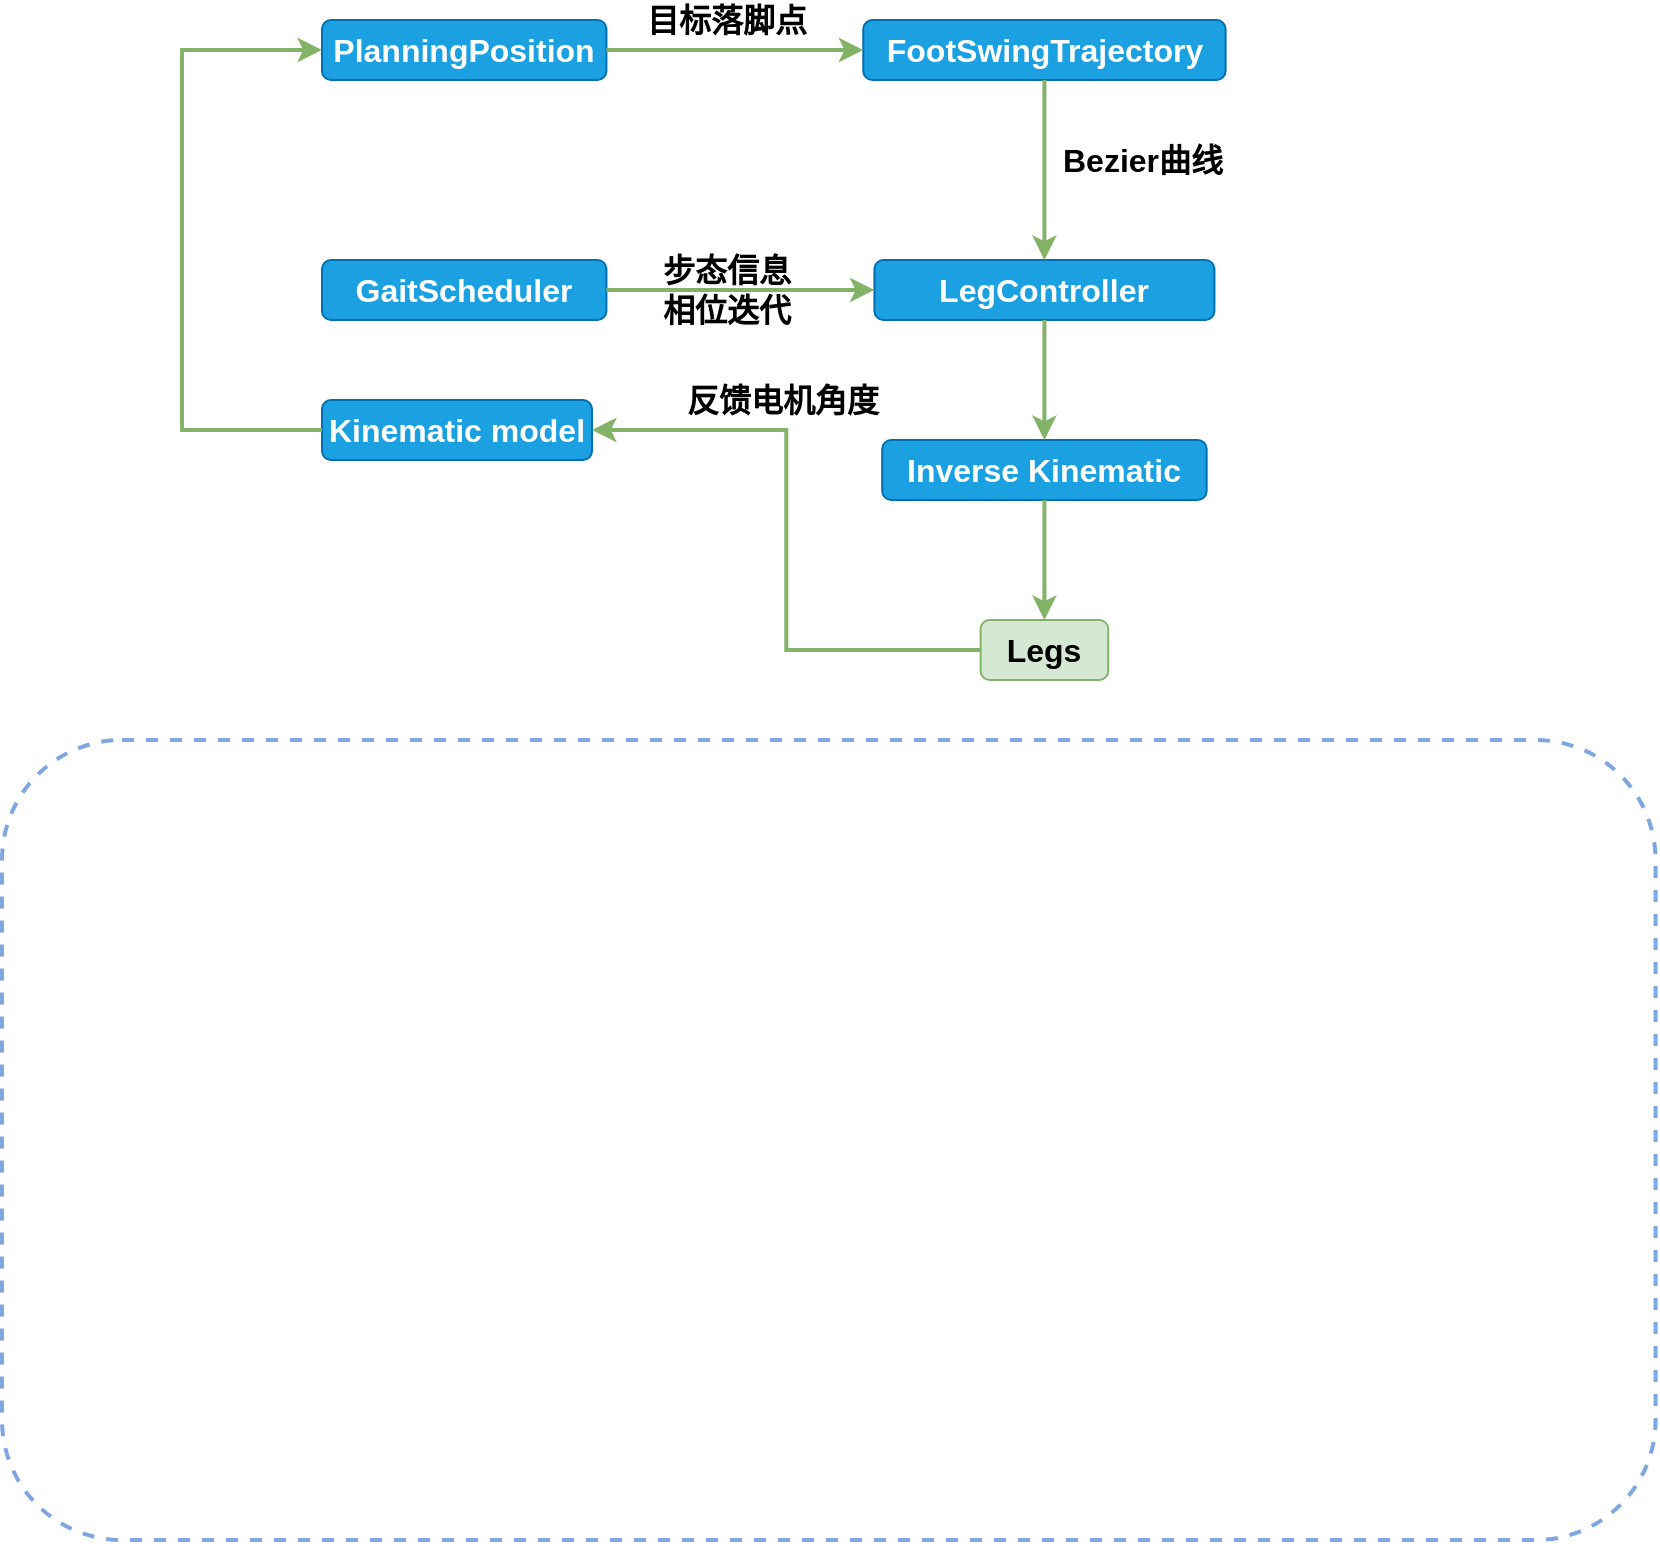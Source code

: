 <mxfile version="17.1.3" type="github">
  <diagram id="sYIm-FBpVVB_H_eK_7hu" name="Page-1">
    <mxGraphModel dx="1865" dy="585" grid="1" gridSize="10" guides="1" tooltips="1" connect="1" arrows="1" fold="1" page="1" pageScale="1" pageWidth="827" pageHeight="1169" math="0" shadow="0">
      <root>
        <mxCell id="0" />
        <mxCell id="1" parent="0" />
        <mxCell id="kyPY1-G5gIehnB2PB7NY-1" value="" style="rounded=1;whiteSpace=wrap;html=1;fontSize=16;fontColor=#FFFFFF;fillColor=none;gradientColor=#ffffff;dashed=1;strokeWidth=2;strokeColor=#7EA6E0;" vertex="1" parent="1">
          <mxGeometry x="-10" y="730" width="826.79" height="400" as="geometry" />
        </mxCell>
        <mxCell id="kyPY1-G5gIehnB2PB7NY-19" value="GaitScheduler" style="rounded=1;whiteSpace=wrap;html=1;fillColor=#1ba1e2;strokeColor=#006EAF;horizontal=1;fontSize=16;fontColor=#ffffff;fontStyle=1" vertex="1" parent="1">
          <mxGeometry x="150" y="490" width="142.21" height="30" as="geometry" />
        </mxCell>
        <mxCell id="kyPY1-G5gIehnB2PB7NY-23" value="LegController" style="rounded=1;whiteSpace=wrap;html=1;fillColor=#1ba1e2;strokeColor=#006EAF;horizontal=1;fontSize=16;fontColor=#ffffff;fontStyle=1" vertex="1" parent="1">
          <mxGeometry x="426.21" y="490" width="170" height="30" as="geometry" />
        </mxCell>
        <mxCell id="kyPY1-G5gIehnB2PB7NY-31" value="Inverse Kinematic" style="rounded=1;whiteSpace=wrap;html=1;fillColor=#1ba1e2;strokeColor=#006EAF;horizontal=1;fontSize=16;fontColor=#ffffff;fontStyle=1" vertex="1" parent="1">
          <mxGeometry x="430.11" y="580" width="162.21" height="30" as="geometry" />
        </mxCell>
        <mxCell id="kyPY1-G5gIehnB2PB7NY-44" value="" style="edgeStyle=orthogonalEdgeStyle;rounded=0;orthogonalLoop=1;jettySize=auto;html=1;strokeWidth=2;fillColor=#d5e8d4;strokeColor=#82b366;exitX=1;exitY=0.5;exitDx=0;exitDy=0;entryX=0;entryY=0.5;entryDx=0;entryDy=0;" edge="1" parent="1" source="kyPY1-G5gIehnB2PB7NY-19" target="kyPY1-G5gIehnB2PB7NY-23">
          <mxGeometry relative="1" as="geometry">
            <mxPoint x="254.6" y="732.81" as="sourcePoint" />
            <mxPoint x="300" y="732.81" as="targetPoint" />
          </mxGeometry>
        </mxCell>
        <mxCell id="kyPY1-G5gIehnB2PB7NY-45" value="Kinematic model" style="rounded=1;whiteSpace=wrap;html=1;fillColor=#1ba1e2;strokeColor=#006EAF;horizontal=1;fontSize=16;fontColor=#ffffff;fontStyle=1" vertex="1" parent="1">
          <mxGeometry x="150" y="560" width="135" height="30" as="geometry" />
        </mxCell>
        <mxCell id="kyPY1-G5gIehnB2PB7NY-46" value="&lt;b&gt;步态信息&lt;br&gt;相位迭代&lt;br&gt;&lt;/b&gt;" style="text;html=1;resizable=0;autosize=1;align=center;verticalAlign=middle;points=[];fillColor=none;strokeColor=none;rounded=0;fontSize=16;" vertex="1" parent="1">
          <mxGeometry x="312.21" y="485.0" width="80" height="40" as="geometry" />
        </mxCell>
        <mxCell id="kyPY1-G5gIehnB2PB7NY-47" value="PlanningPosition" style="rounded=1;whiteSpace=wrap;html=1;fillColor=#1ba1e2;strokeColor=#006EAF;horizontal=1;fontSize=16;fontColor=#ffffff;fontStyle=1" vertex="1" parent="1">
          <mxGeometry x="150" y="370" width="142.21" height="30" as="geometry" />
        </mxCell>
        <mxCell id="kyPY1-G5gIehnB2PB7NY-50" value="&lt;b&gt;目标落脚点&lt;br&gt;&lt;/b&gt;" style="text;html=1;resizable=0;autosize=1;align=center;verticalAlign=middle;points=[];fillColor=none;strokeColor=none;rounded=0;fontSize=16;" vertex="1" parent="1">
          <mxGeometry x="302.21" y="360.0" width="100" height="20" as="geometry" />
        </mxCell>
        <mxCell id="kyPY1-G5gIehnB2PB7NY-52" value="FootSwingTrajectory" style="rounded=1;whiteSpace=wrap;html=1;fillColor=#1ba1e2;strokeColor=#006EAF;horizontal=1;fontSize=16;fontColor=#ffffff;fontStyle=1" vertex="1" parent="1">
          <mxGeometry x="420.64" y="370" width="181.15" height="30" as="geometry" />
        </mxCell>
        <mxCell id="kyPY1-G5gIehnB2PB7NY-54" value="" style="edgeStyle=orthogonalEdgeStyle;rounded=0;orthogonalLoop=1;jettySize=auto;html=1;strokeWidth=2;fillColor=#d5e8d4;strokeColor=#82b366;entryX=0;entryY=0.5;entryDx=0;entryDy=0;exitX=1;exitY=0.5;exitDx=0;exitDy=0;" edge="1" parent="1" source="kyPY1-G5gIehnB2PB7NY-47" target="kyPY1-G5gIehnB2PB7NY-52">
          <mxGeometry relative="1" as="geometry">
            <mxPoint x="340" y="400" as="sourcePoint" />
            <mxPoint x="391.79" y="384.5" as="targetPoint" />
            <Array as="points" />
          </mxGeometry>
        </mxCell>
        <mxCell id="kyPY1-G5gIehnB2PB7NY-55" value="" style="edgeStyle=orthogonalEdgeStyle;rounded=0;orthogonalLoop=1;jettySize=auto;html=1;strokeWidth=2;fillColor=#d5e8d4;strokeColor=#82b366;entryX=0.5;entryY=0;entryDx=0;entryDy=0;" edge="1" parent="1" source="kyPY1-G5gIehnB2PB7NY-52" target="kyPY1-G5gIehnB2PB7NY-23">
          <mxGeometry relative="1" as="geometry">
            <mxPoint x="302.21" y="395" as="sourcePoint" />
            <mxPoint x="430.64" y="395" as="targetPoint" />
            <Array as="points" />
          </mxGeometry>
        </mxCell>
        <mxCell id="kyPY1-G5gIehnB2PB7NY-56" value="&lt;b&gt;Bezier曲线&lt;br&gt;&lt;/b&gt;" style="text;html=1;resizable=0;autosize=1;align=center;verticalAlign=middle;points=[];fillColor=none;strokeColor=none;rounded=0;fontSize=16;" vertex="1" parent="1">
          <mxGeometry x="510" y="430.0" width="100" height="20" as="geometry" />
        </mxCell>
        <mxCell id="kyPY1-G5gIehnB2PB7NY-57" value="Legs" style="rounded=1;whiteSpace=wrap;html=1;fillColor=#d5e8d4;strokeColor=#82b366;horizontal=1;fontSize=16;fontStyle=1" vertex="1" parent="1">
          <mxGeometry x="479.32" y="670" width="63.79" height="30" as="geometry" />
        </mxCell>
        <mxCell id="kyPY1-G5gIehnB2PB7NY-61" value="" style="edgeStyle=orthogonalEdgeStyle;rounded=0;orthogonalLoop=1;jettySize=auto;html=1;strokeWidth=2;fillColor=#d5e8d4;strokeColor=#82b366;exitX=0;exitY=0.5;exitDx=0;exitDy=0;entryX=1;entryY=0.5;entryDx=0;entryDy=0;" edge="1" parent="1" source="kyPY1-G5gIehnB2PB7NY-57" target="kyPY1-G5gIehnB2PB7NY-45">
          <mxGeometry relative="1" as="geometry">
            <mxPoint x="521.21" y="530" as="sourcePoint" />
            <mxPoint x="521.2" y="610" as="targetPoint" />
            <Array as="points" />
          </mxGeometry>
        </mxCell>
        <mxCell id="kyPY1-G5gIehnB2PB7NY-62" value="&lt;b&gt;反馈电机角度&lt;br&gt;&lt;/b&gt;" style="text;html=1;resizable=0;autosize=1;align=center;verticalAlign=middle;points=[];fillColor=none;strokeColor=none;rounded=0;fontSize=16;" vertex="1" parent="1">
          <mxGeometry x="325.0" y="550" width="110" height="20" as="geometry" />
        </mxCell>
        <mxCell id="kyPY1-G5gIehnB2PB7NY-63" value="" style="edgeStyle=orthogonalEdgeStyle;rounded=0;orthogonalLoop=1;jettySize=auto;html=1;strokeWidth=2;fillColor=#d5e8d4;strokeColor=#82b366;exitX=0;exitY=0.5;exitDx=0;exitDy=0;entryX=0;entryY=0.5;entryDx=0;entryDy=0;" edge="1" parent="1" source="kyPY1-G5gIehnB2PB7NY-45" target="kyPY1-G5gIehnB2PB7NY-47">
          <mxGeometry relative="1" as="geometry">
            <mxPoint x="489.32" y="625" as="sourcePoint" />
            <mxPoint x="295" y="585" as="targetPoint" />
            <Array as="points">
              <mxPoint x="80" y="575" />
              <mxPoint x="80" y="385" />
            </Array>
          </mxGeometry>
        </mxCell>
        <mxCell id="kyPY1-G5gIehnB2PB7NY-64" value="" style="edgeStyle=orthogonalEdgeStyle;rounded=0;orthogonalLoop=1;jettySize=auto;html=1;strokeWidth=2;fillColor=#d5e8d4;strokeColor=#82b366;exitX=0.5;exitY=1;exitDx=0;exitDy=0;" edge="1" parent="1" source="kyPY1-G5gIehnB2PB7NY-23" target="kyPY1-G5gIehnB2PB7NY-31">
          <mxGeometry relative="1" as="geometry">
            <mxPoint x="521.21" y="410" as="sourcePoint" />
            <mxPoint x="521.21" y="500" as="targetPoint" />
            <Array as="points" />
          </mxGeometry>
        </mxCell>
        <mxCell id="kyPY1-G5gIehnB2PB7NY-65" value="" style="edgeStyle=orthogonalEdgeStyle;rounded=0;orthogonalLoop=1;jettySize=auto;html=1;strokeWidth=2;fillColor=#d5e8d4;strokeColor=#82b366;exitX=0.5;exitY=1;exitDx=0;exitDy=0;entryX=0.5;entryY=0;entryDx=0;entryDy=0;" edge="1" parent="1" source="kyPY1-G5gIehnB2PB7NY-31" target="kyPY1-G5gIehnB2PB7NY-57">
          <mxGeometry relative="1" as="geometry">
            <mxPoint x="521.21" y="530" as="sourcePoint" />
            <mxPoint x="521.21" y="590" as="targetPoint" />
            <Array as="points" />
          </mxGeometry>
        </mxCell>
      </root>
    </mxGraphModel>
  </diagram>
</mxfile>
